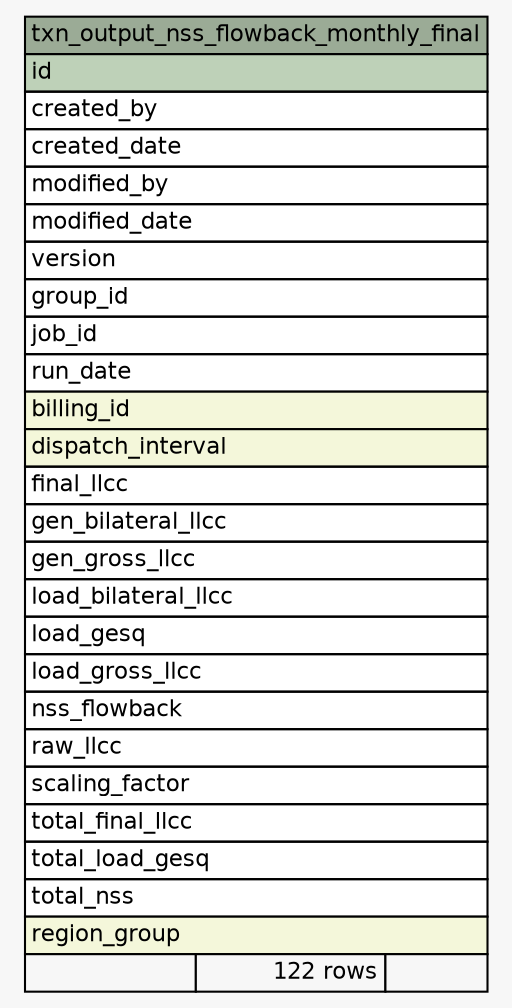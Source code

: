 // dot 2.36.0 on Mac OS X 10.12.6
// SchemaSpy rev 590
digraph "txn_output_nss_flowback_monthly_final" {
  graph [
    rankdir="RL"
    bgcolor="#f7f7f7"
    nodesep="0.18"
    ranksep="0.46"
    fontname="Helvetica"
    fontsize="11"
  ];
  node [
    fontname="Helvetica"
    fontsize="11"
    shape="plaintext"
  ];
  edge [
    arrowsize="0.8"
  ];
  "txn_output_nss_flowback_monthly_final" [
    label=<
    <TABLE BORDER="0" CELLBORDER="1" CELLSPACING="0" BGCOLOR="#ffffff">
      <TR><TD COLSPAN="3" BGCOLOR="#9bab96" ALIGN="CENTER">txn_output_nss_flowback_monthly_final</TD></TR>
      <TR><TD PORT="id" COLSPAN="3" BGCOLOR="#bed1b8" ALIGN="LEFT">id</TD></TR>
      <TR><TD PORT="created_by" COLSPAN="3" ALIGN="LEFT">created_by</TD></TR>
      <TR><TD PORT="created_date" COLSPAN="3" ALIGN="LEFT">created_date</TD></TR>
      <TR><TD PORT="modified_by" COLSPAN="3" ALIGN="LEFT">modified_by</TD></TR>
      <TR><TD PORT="modified_date" COLSPAN="3" ALIGN="LEFT">modified_date</TD></TR>
      <TR><TD PORT="version" COLSPAN="3" ALIGN="LEFT">version</TD></TR>
      <TR><TD PORT="group_id" COLSPAN="3" ALIGN="LEFT">group_id</TD></TR>
      <TR><TD PORT="job_id" COLSPAN="3" ALIGN="LEFT">job_id</TD></TR>
      <TR><TD PORT="run_date" COLSPAN="3" ALIGN="LEFT">run_date</TD></TR>
      <TR><TD PORT="billing_id" COLSPAN="3" BGCOLOR="#f4f7da" ALIGN="LEFT">billing_id</TD></TR>
      <TR><TD PORT="dispatch_interval" COLSPAN="3" BGCOLOR="#f4f7da" ALIGN="LEFT">dispatch_interval</TD></TR>
      <TR><TD PORT="final_llcc" COLSPAN="3" ALIGN="LEFT">final_llcc</TD></TR>
      <TR><TD PORT="gen_bilateral_llcc" COLSPAN="3" ALIGN="LEFT">gen_bilateral_llcc</TD></TR>
      <TR><TD PORT="gen_gross_llcc" COLSPAN="3" ALIGN="LEFT">gen_gross_llcc</TD></TR>
      <TR><TD PORT="load_bilateral_llcc" COLSPAN="3" ALIGN="LEFT">load_bilateral_llcc</TD></TR>
      <TR><TD PORT="load_gesq" COLSPAN="3" ALIGN="LEFT">load_gesq</TD></TR>
      <TR><TD PORT="load_gross_llcc" COLSPAN="3" ALIGN="LEFT">load_gross_llcc</TD></TR>
      <TR><TD PORT="nss_flowback" COLSPAN="3" ALIGN="LEFT">nss_flowback</TD></TR>
      <TR><TD PORT="raw_llcc" COLSPAN="3" ALIGN="LEFT">raw_llcc</TD></TR>
      <TR><TD PORT="scaling_factor" COLSPAN="3" ALIGN="LEFT">scaling_factor</TD></TR>
      <TR><TD PORT="total_final_llcc" COLSPAN="3" ALIGN="LEFT">total_final_llcc</TD></TR>
      <TR><TD PORT="total_load_gesq" COLSPAN="3" ALIGN="LEFT">total_load_gesq</TD></TR>
      <TR><TD PORT="total_nss" COLSPAN="3" ALIGN="LEFT">total_nss</TD></TR>
      <TR><TD PORT="region_group" COLSPAN="3" BGCOLOR="#f4f7da" ALIGN="LEFT">region_group</TD></TR>
      <TR><TD ALIGN="LEFT" BGCOLOR="#f7f7f7">  </TD><TD ALIGN="RIGHT" BGCOLOR="#f7f7f7">122 rows</TD><TD ALIGN="RIGHT" BGCOLOR="#f7f7f7">  </TD></TR>
    </TABLE>>
    URL="tables/txn_output_nss_flowback_monthly_final.html"
    tooltip="txn_output_nss_flowback_monthly_final"
  ];
}

